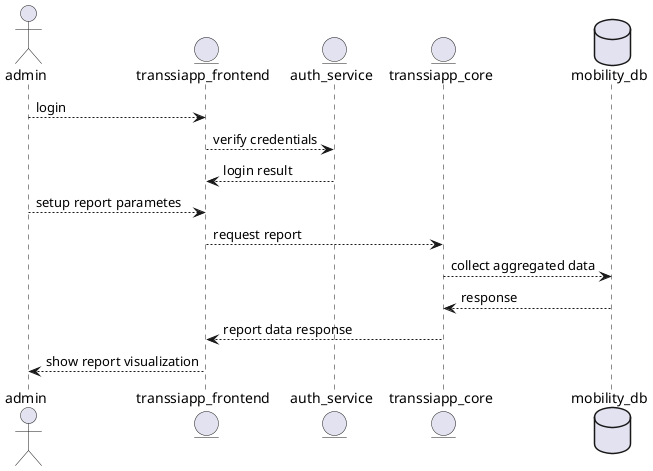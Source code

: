 @startuml generate report sequence diagram

actor admin
entity transsiapp_frontend
entity auth_service
entity transsiapp_core
database mobility_db

admin --> transsiapp_frontend: login
transsiapp_frontend --> auth_service: verify credentials
transsiapp_frontend <-- auth_service: login result
admin --> transsiapp_frontend: setup report parametes
transsiapp_frontend --> transsiapp_core: request report
transsiapp_core --> mobility_db: collect aggregated data
transsiapp_core <-- mobility_db: response
transsiapp_frontend <-- transsiapp_core: report data response
admin <-- transsiapp_frontend: show report visualization


@enduml